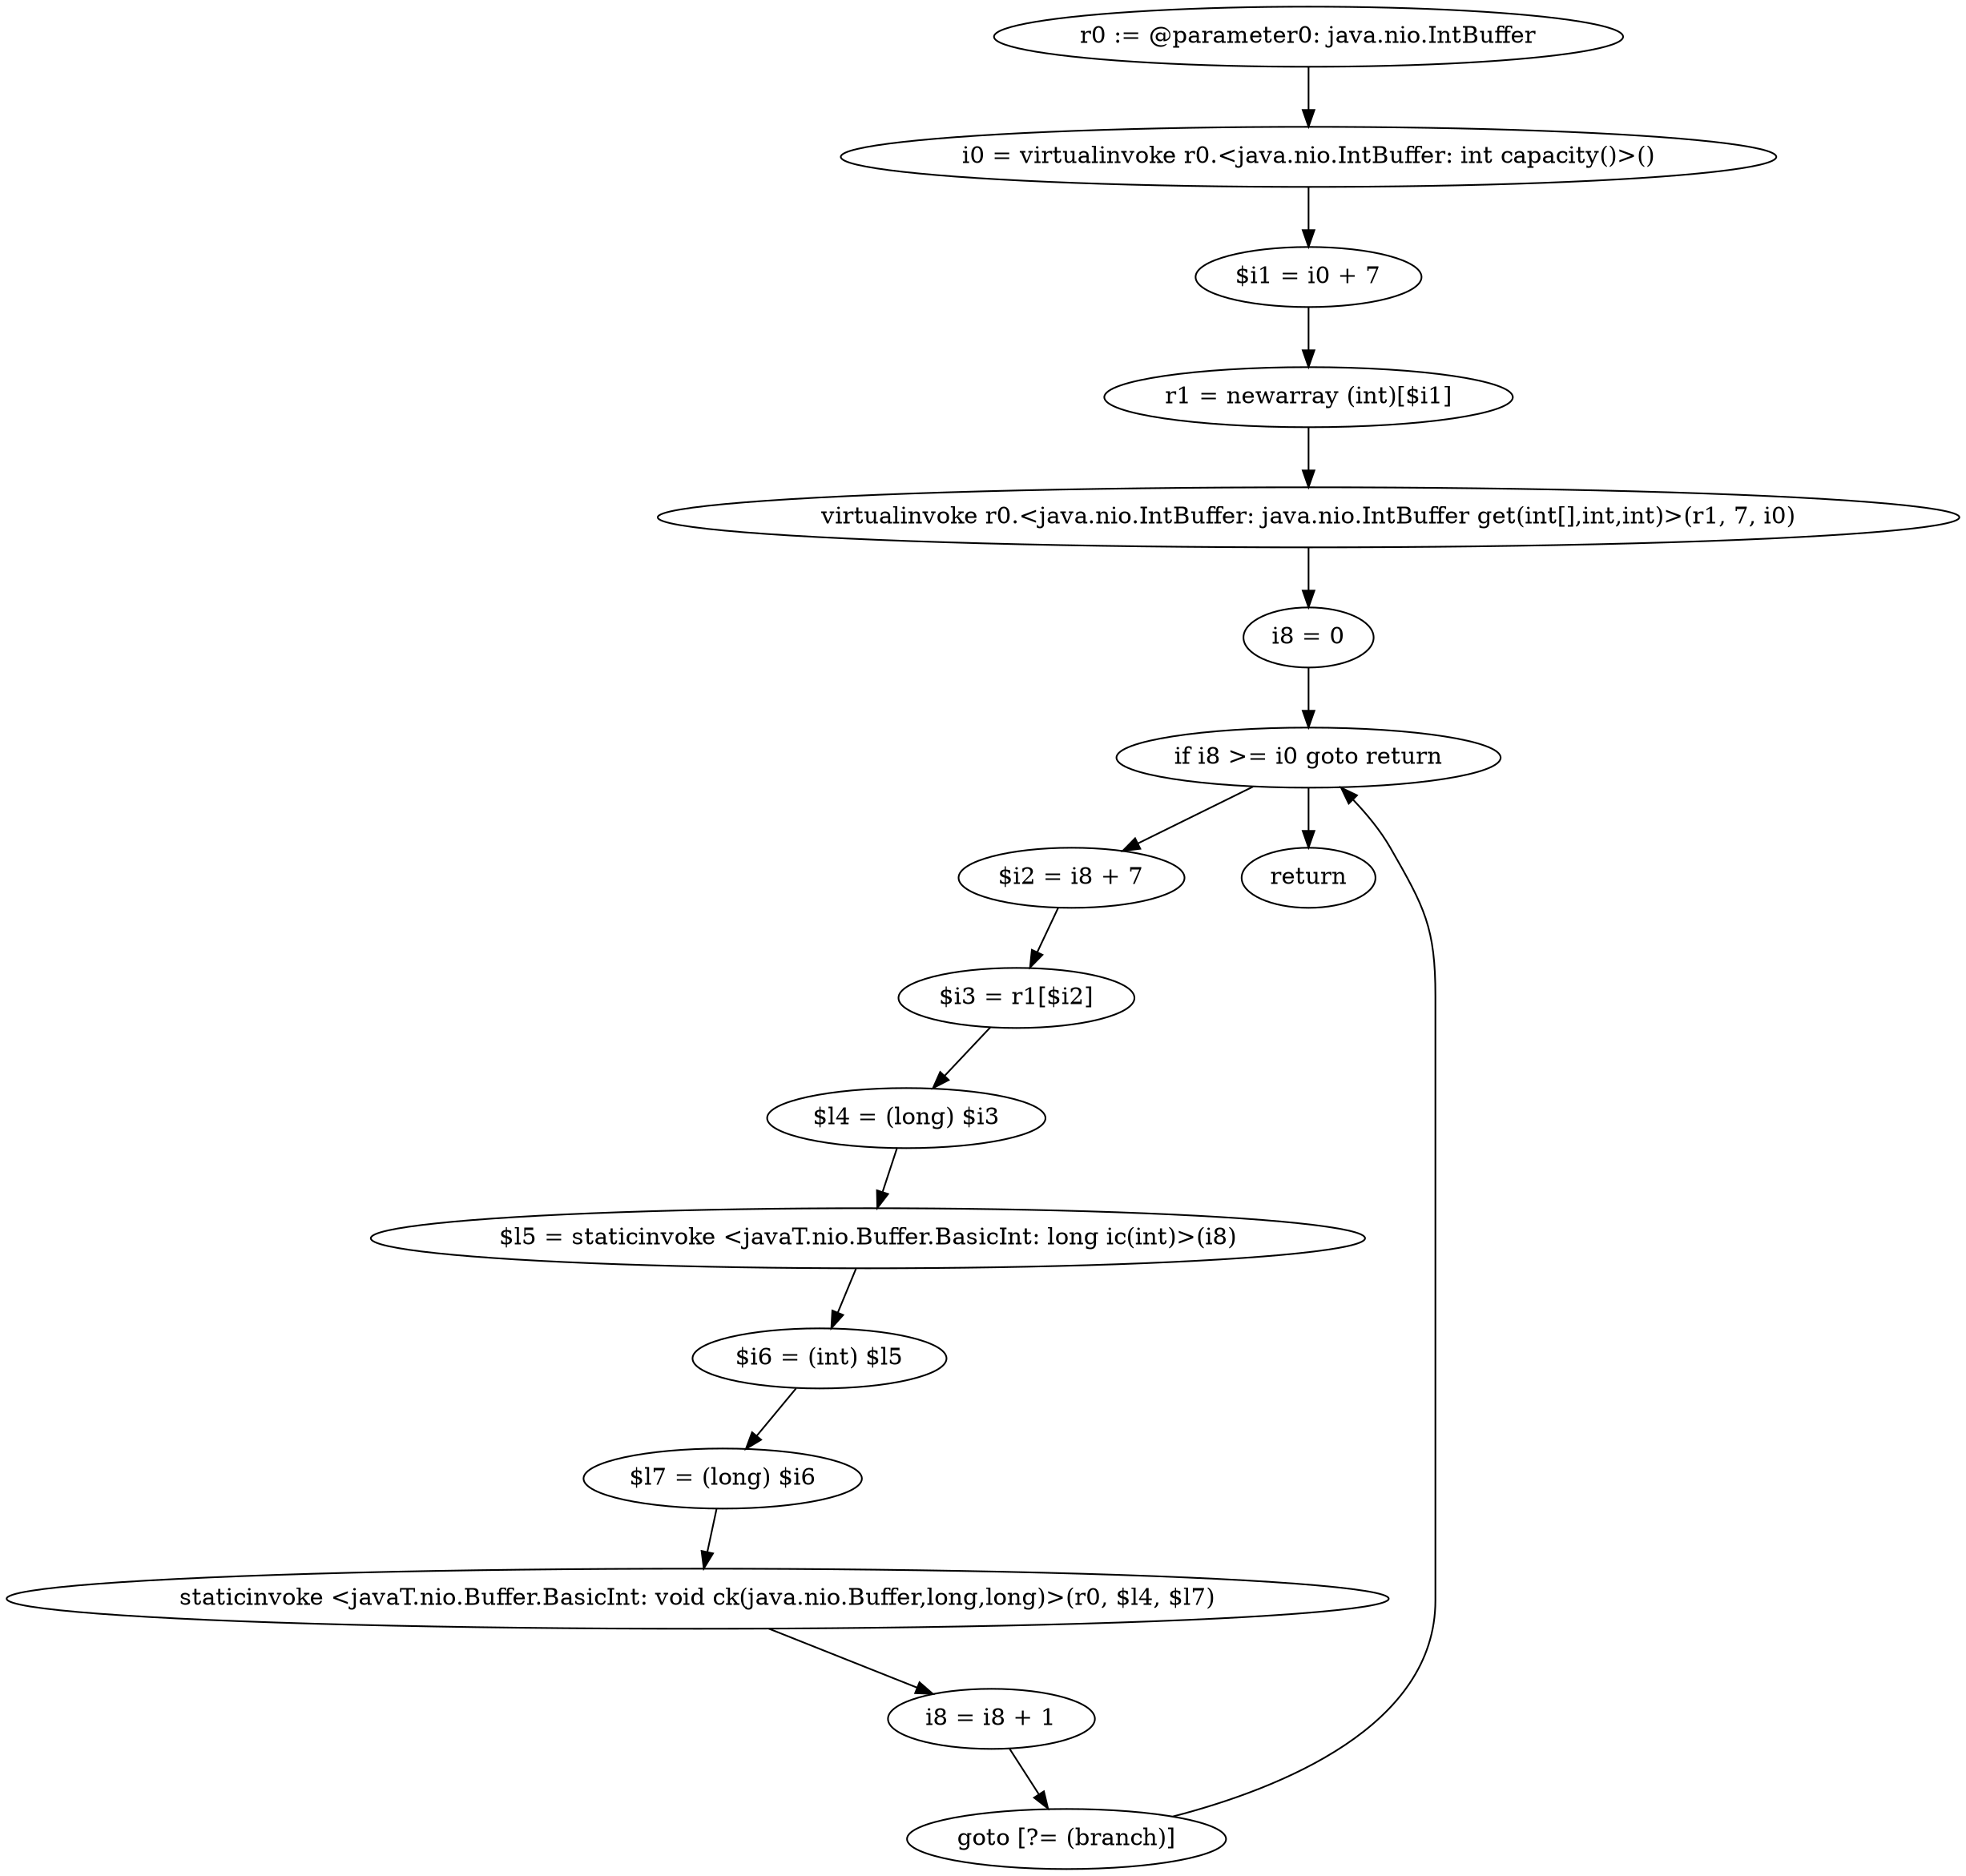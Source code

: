 digraph "unitGraph" {
    "r0 := @parameter0: java.nio.IntBuffer"
    "i0 = virtualinvoke r0.<java.nio.IntBuffer: int capacity()>()"
    "$i1 = i0 + 7"
    "r1 = newarray (int)[$i1]"
    "virtualinvoke r0.<java.nio.IntBuffer: java.nio.IntBuffer get(int[],int,int)>(r1, 7, i0)"
    "i8 = 0"
    "if i8 >= i0 goto return"
    "$i2 = i8 + 7"
    "$i3 = r1[$i2]"
    "$l4 = (long) $i3"
    "$l5 = staticinvoke <javaT.nio.Buffer.BasicInt: long ic(int)>(i8)"
    "$i6 = (int) $l5"
    "$l7 = (long) $i6"
    "staticinvoke <javaT.nio.Buffer.BasicInt: void ck(java.nio.Buffer,long,long)>(r0, $l4, $l7)"
    "i8 = i8 + 1"
    "goto [?= (branch)]"
    "return"
    "r0 := @parameter0: java.nio.IntBuffer"->"i0 = virtualinvoke r0.<java.nio.IntBuffer: int capacity()>()";
    "i0 = virtualinvoke r0.<java.nio.IntBuffer: int capacity()>()"->"$i1 = i0 + 7";
    "$i1 = i0 + 7"->"r1 = newarray (int)[$i1]";
    "r1 = newarray (int)[$i1]"->"virtualinvoke r0.<java.nio.IntBuffer: java.nio.IntBuffer get(int[],int,int)>(r1, 7, i0)";
    "virtualinvoke r0.<java.nio.IntBuffer: java.nio.IntBuffer get(int[],int,int)>(r1, 7, i0)"->"i8 = 0";
    "i8 = 0"->"if i8 >= i0 goto return";
    "if i8 >= i0 goto return"->"$i2 = i8 + 7";
    "if i8 >= i0 goto return"->"return";
    "$i2 = i8 + 7"->"$i3 = r1[$i2]";
    "$i3 = r1[$i2]"->"$l4 = (long) $i3";
    "$l4 = (long) $i3"->"$l5 = staticinvoke <javaT.nio.Buffer.BasicInt: long ic(int)>(i8)";
    "$l5 = staticinvoke <javaT.nio.Buffer.BasicInt: long ic(int)>(i8)"->"$i6 = (int) $l5";
    "$i6 = (int) $l5"->"$l7 = (long) $i6";
    "$l7 = (long) $i6"->"staticinvoke <javaT.nio.Buffer.BasicInt: void ck(java.nio.Buffer,long,long)>(r0, $l4, $l7)";
    "staticinvoke <javaT.nio.Buffer.BasicInt: void ck(java.nio.Buffer,long,long)>(r0, $l4, $l7)"->"i8 = i8 + 1";
    "i8 = i8 + 1"->"goto [?= (branch)]";
    "goto [?= (branch)]"->"if i8 >= i0 goto return";
}
